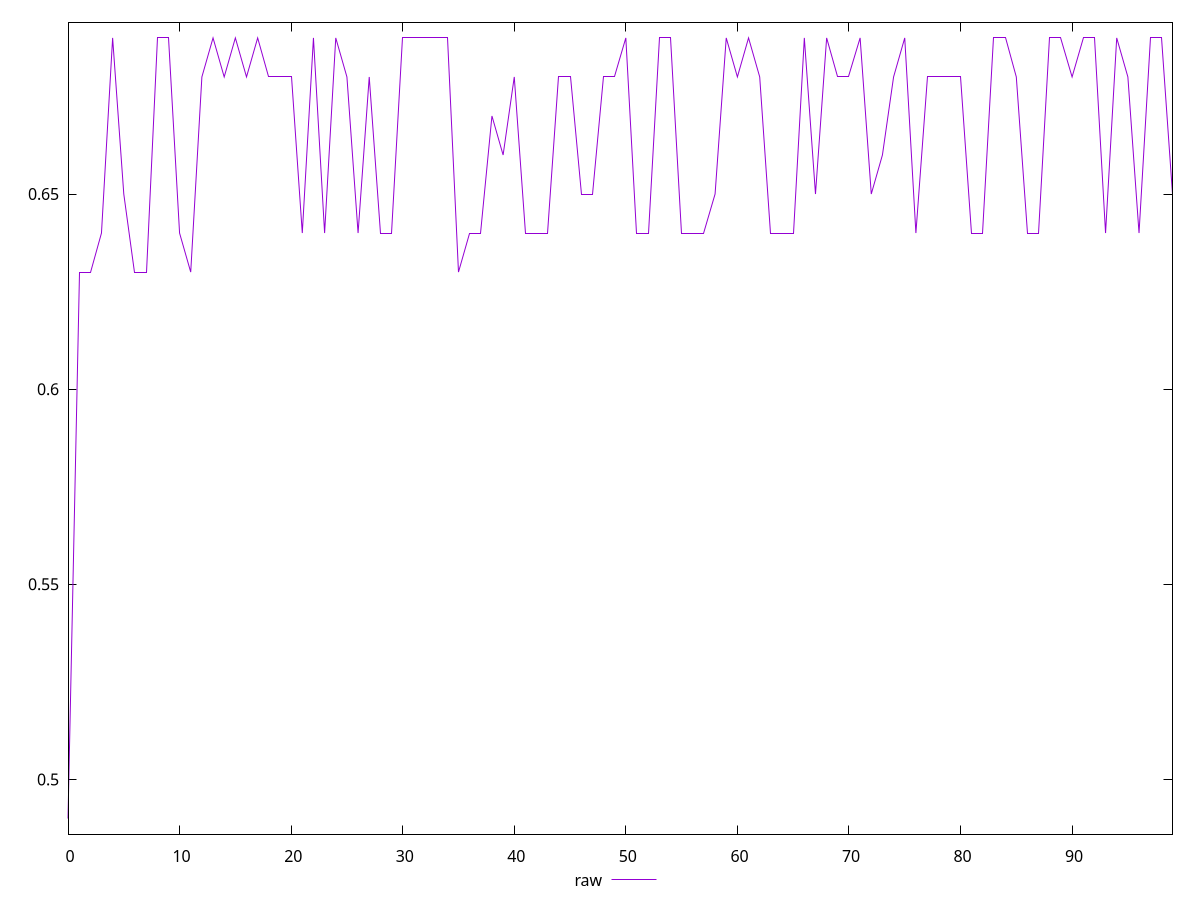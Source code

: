 reset

$raw <<EOF
0 0.49
1 0.63
2 0.63
3 0.64
4 0.69
5 0.65
6 0.63
7 0.63
8 0.69
9 0.69
10 0.64
11 0.63
12 0.68
13 0.69
14 0.68
15 0.69
16 0.68
17 0.69
18 0.68
19 0.68
20 0.68
21 0.64
22 0.69
23 0.64
24 0.69
25 0.68
26 0.64
27 0.68
28 0.64
29 0.64
30 0.69
31 0.69
32 0.69
33 0.69
34 0.69
35 0.63
36 0.64
37 0.64
38 0.67
39 0.66
40 0.68
41 0.64
42 0.64
43 0.64
44 0.68
45 0.68
46 0.65
47 0.65
48 0.68
49 0.68
50 0.69
51 0.64
52 0.64
53 0.69
54 0.69
55 0.64
56 0.64
57 0.64
58 0.65
59 0.69
60 0.68
61 0.69
62 0.68
63 0.64
64 0.64
65 0.64
66 0.69
67 0.65
68 0.69
69 0.68
70 0.68
71 0.69
72 0.65
73 0.66
74 0.68
75 0.69
76 0.64
77 0.68
78 0.68
79 0.68
80 0.68
81 0.64
82 0.64
83 0.69
84 0.69
85 0.68
86 0.64
87 0.64
88 0.69
89 0.69
90 0.68
91 0.69
92 0.69
93 0.64
94 0.69
95 0.68
96 0.64
97 0.69
98 0.69
99 0.65
EOF

set key outside below
set xrange [0:99]
set yrange [0.486:0.694]
set trange [0.486:0.694]
set terminal svg size 640, 500 enhanced background rgb 'white'
set output "report_00019_2021-02-10T18-14-37.922Z//meta/score/samples/pages+cached+noadtech/raw/values.svg"

plot $raw title "raw" with line

reset
